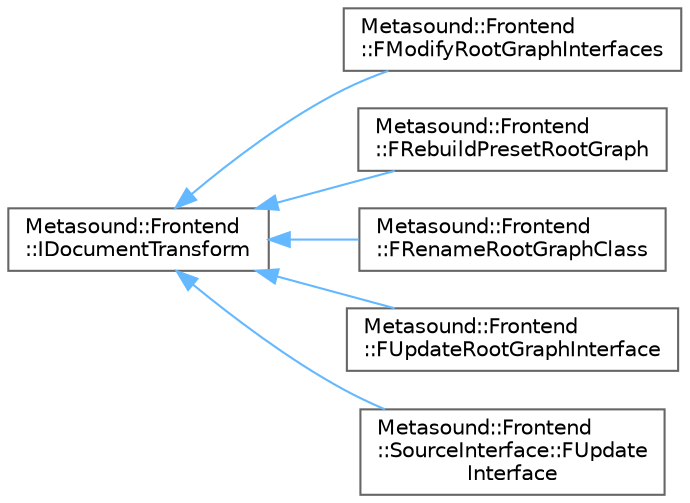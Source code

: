 digraph "Graphical Class Hierarchy"
{
 // INTERACTIVE_SVG=YES
 // LATEX_PDF_SIZE
  bgcolor="transparent";
  edge [fontname=Helvetica,fontsize=10,labelfontname=Helvetica,labelfontsize=10];
  node [fontname=Helvetica,fontsize=10,shape=box,height=0.2,width=0.4];
  rankdir="LR";
  Node0 [id="Node000000",label="Metasound::Frontend\l::IDocumentTransform",height=0.2,width=0.4,color="grey40", fillcolor="white", style="filled",URL="$df/dde/classMetasound_1_1Frontend_1_1IDocumentTransform.html",tooltip="Interface for transforms applied to documents."];
  Node0 -> Node1 [id="edge5679_Node000000_Node000001",dir="back",color="steelblue1",style="solid",tooltip=" "];
  Node1 [id="Node000001",label="Metasound::Frontend\l::FModifyRootGraphInterfaces",height=0.2,width=0.4,color="grey40", fillcolor="white", style="filled",URL="$de/d00/classMetasound_1_1Frontend_1_1FModifyRootGraphInterfaces.html",tooltip="Adds or swaps document members (inputs, outputs) and removing any document members where necessary an..."];
  Node0 -> Node2 [id="edge5680_Node000000_Node000002",dir="back",color="steelblue1",style="solid",tooltip=" "];
  Node2 [id="Node000002",label="Metasound::Frontend\l::FRebuildPresetRootGraph",height=0.2,width=0.4,color="grey40", fillcolor="white", style="filled",URL="$d9/dcf/classMetasound_1_1Frontend_1_1FRebuildPresetRootGraph.html",tooltip="Completely rebuilds the graph connecting a preset's inputs to the reference document's root graph."];
  Node0 -> Node3 [id="edge5681_Node000000_Node000003",dir="back",color="steelblue1",style="solid",tooltip=" "];
  Node3 [id="Node000003",label="Metasound::Frontend\l::FRenameRootGraphClass",height=0.2,width=0.4,color="grey40", fillcolor="white", style="filled",URL="$d9/d5d/classMetasound_1_1Frontend_1_1FRenameRootGraphClass.html",tooltip="Sets the document's graph class, optionally updating the namespace and variant."];
  Node0 -> Node4 [id="edge5682_Node000000_Node000004",dir="back",color="steelblue1",style="solid",tooltip=" "];
  Node4 [id="Node000004",label="Metasound::Frontend\l::FUpdateRootGraphInterface",height=0.2,width=0.4,color="grey40", fillcolor="white", style="filled",URL="$d9/d9d/classMetasound_1_1Frontend_1_1FUpdateRootGraphInterface.html",tooltip=" "];
  Node0 -> Node5 [id="edge5683_Node000000_Node000005",dir="back",color="steelblue1",style="solid",tooltip=" "];
  Node5 [id="Node000005",label="Metasound::Frontend\l::SourceInterface::FUpdate\lInterface",height=0.2,width=0.4,color="grey40", fillcolor="white", style="filled",URL="$dc/d73/classMetasound_1_1Frontend_1_1SourceInterface_1_1FUpdateInterface.html",tooltip=" "];
}
